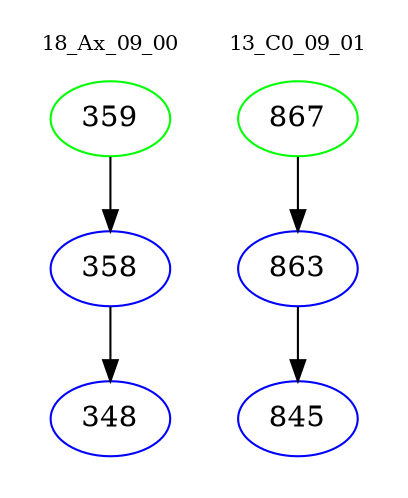digraph{
subgraph cluster_0 {
color = white
label = "18_Ax_09_00";
fontsize=10;
T0_359 [label="359", color="green"]
T0_359 -> T0_358 [color="black"]
T0_358 [label="358", color="blue"]
T0_358 -> T0_348 [color="black"]
T0_348 [label="348", color="blue"]
}
subgraph cluster_1 {
color = white
label = "13_C0_09_01";
fontsize=10;
T1_867 [label="867", color="green"]
T1_867 -> T1_863 [color="black"]
T1_863 [label="863", color="blue"]
T1_863 -> T1_845 [color="black"]
T1_845 [label="845", color="blue"]
}
}
